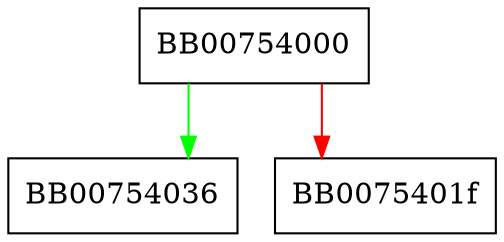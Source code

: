 digraph pkey_ec_init {
  node [shape="box"];
  graph [splines=ortho];
  BB00754000 -> BB00754036 [color="green"];
  BB00754000 -> BB0075401f [color="red"];
}
